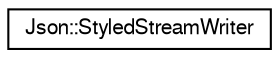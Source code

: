digraph "Graphical Class Hierarchy"
{
  edge [fontname="FreeSans",fontsize="10",labelfontname="FreeSans",labelfontsize="10"];
  node [fontname="FreeSans",fontsize="10",shape=record];
  rankdir="LR";
  Node1 [label="Json::StyledStreamWriter",height=0.2,width=0.4,color="black", fillcolor="white", style="filled",URL="$class_json_1_1_styled_stream_writer.html",tooltip="Writes a Value in JSON format in a human friendly way, to a stream rather than to a string..."];
}
